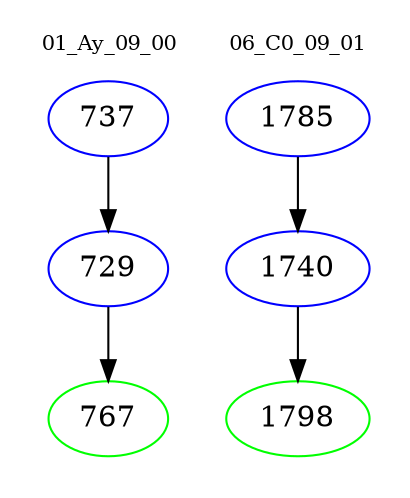 digraph{
subgraph cluster_0 {
color = white
label = "01_Ay_09_00";
fontsize=10;
T0_737 [label="737", color="blue"]
T0_737 -> T0_729 [color="black"]
T0_729 [label="729", color="blue"]
T0_729 -> T0_767 [color="black"]
T0_767 [label="767", color="green"]
}
subgraph cluster_1 {
color = white
label = "06_C0_09_01";
fontsize=10;
T1_1785 [label="1785", color="blue"]
T1_1785 -> T1_1740 [color="black"]
T1_1740 [label="1740", color="blue"]
T1_1740 -> T1_1798 [color="black"]
T1_1798 [label="1798", color="green"]
}
}
